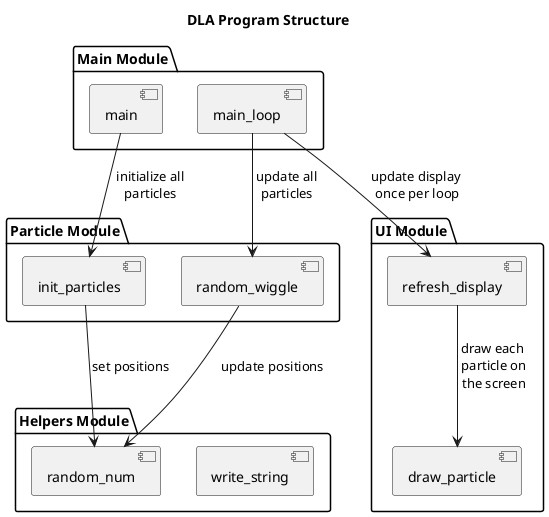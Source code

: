 @startuml Structure

title "DLA Program Structure"

together {
  package "Main Module" {
    [main_loop]
    [main]
  }
  
  package "Particle Module" {
    [init_particles]
    [random_wiggle]
  }
  
  package "Helpers Module" {
      [write_string]
      [random_num]
  }
}

package "UI Module" {
  [refresh_display]
  [draw_particle]
}

' Main Connections
main --> init_particles : " initialize all\n particles"
main_loop --> random_wiggle : " update all\n particles"
main_loop --> refresh_display : "update display\n once per loop"

' Particle Connections
init_particles --> random_num : "set positions"
random_wiggle --> random_num : " update positions"

' UI Connections
refresh_display --> draw_particle : "draw each\n particle on\n the screen"

' Helpers Connections

@enduml